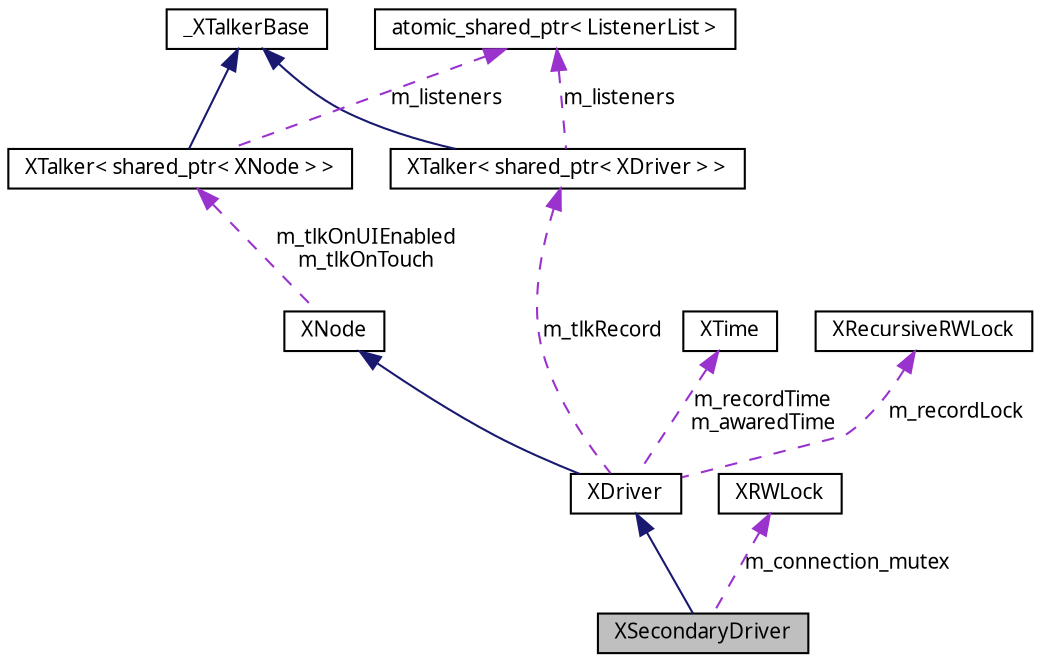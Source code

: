digraph G
{
  edge [fontname="FreeSans.ttf",fontsize=10,labelfontname="FreeSans.ttf",labelfontsize=10];
  node [fontname="FreeSans.ttf",fontsize=10,shape=record];
  Node1 [label="XSecondaryDriver",height=0.2,width=0.4,color="black", fillcolor="grey75", style="filled" fontcolor="black"];
  Node2 -> Node1 [dir=back,color="midnightblue",fontsize=10,style="solid",fontname="FreeSans.ttf"];
  Node2 [label="XDriver",height=0.2,width=0.4,color="black", fillcolor="white", style="filled",URL="$class_x_driver.html"];
  Node3 -> Node2 [dir=back,color="midnightblue",fontsize=10,style="solid",fontname="FreeSans.ttf"];
  Node3 [label="XNode",height=0.2,width=0.4,color="black", fillcolor="white", style="filled",URL="$class_x_node.html"];
  Node4 -> Node3 [dir=back,color="darkorchid3",fontsize=10,style="dashed",label="m_tlkOnUIEnabled\nm_tlkOnTouch",fontname="FreeSans.ttf"];
  Node4 [label="XTalker\< shared_ptr\< XNode \> \>",height=0.2,width=0.4,color="black", fillcolor="white", style="filled",URL="$class_x_talker.html"];
  Node5 -> Node4 [dir=back,color="midnightblue",fontsize=10,style="solid",fontname="FreeSans.ttf"];
  Node5 [label="_XTalkerBase",height=0.2,width=0.4,color="black", fillcolor="white", style="filled",URL="$class___x_talker_base.html"];
  Node6 -> Node4 [dir=back,color="darkorchid3",fontsize=10,style="dashed",label="m_listeners",fontname="FreeSans.ttf"];
  Node6 [label="atomic_shared_ptr\< ListenerList \>",height=0.2,width=0.4,color="black", fillcolor="white", style="filled",URL="$classatomic__shared__ptr.html"];
  Node7 -> Node2 [dir=back,color="darkorchid3",fontsize=10,style="dashed",label="m_tlkRecord",fontname="FreeSans.ttf"];
  Node7 [label="XTalker\< shared_ptr\< XDriver \> \>",height=0.2,width=0.4,color="black", fillcolor="white", style="filled",URL="$class_x_talker.html"];
  Node5 -> Node7 [dir=back,color="midnightblue",fontsize=10,style="solid",fontname="FreeSans.ttf"];
  Node6 -> Node7 [dir=back,color="darkorchid3",fontsize=10,style="dashed",label="m_listeners",fontname="FreeSans.ttf"];
  Node8 -> Node2 [dir=back,color="darkorchid3",fontsize=10,style="dashed",label="m_recordTime\nm_awaredTime",fontname="FreeSans.ttf"];
  Node8 [label="XTime",height=0.2,width=0.4,color="black", fillcolor="white", style="filled",URL="$class_x_time.html"];
  Node9 -> Node2 [dir=back,color="darkorchid3",fontsize=10,style="dashed",label="m_recordLock",fontname="FreeSans.ttf"];
  Node9 [label="XRecursiveRWLock",height=0.2,width=0.4,color="black", fillcolor="white", style="filled",URL="$class_x_recursive_r_w_lock.html"];
  Node10 -> Node1 [dir=back,color="darkorchid3",fontsize=10,style="dashed",label="m_connection_mutex",fontname="FreeSans.ttf"];
  Node10 [label="XRWLock",height=0.2,width=0.4,color="black", fillcolor="white", style="filled",URL="$class_x_r_w_lock.html"];
}
